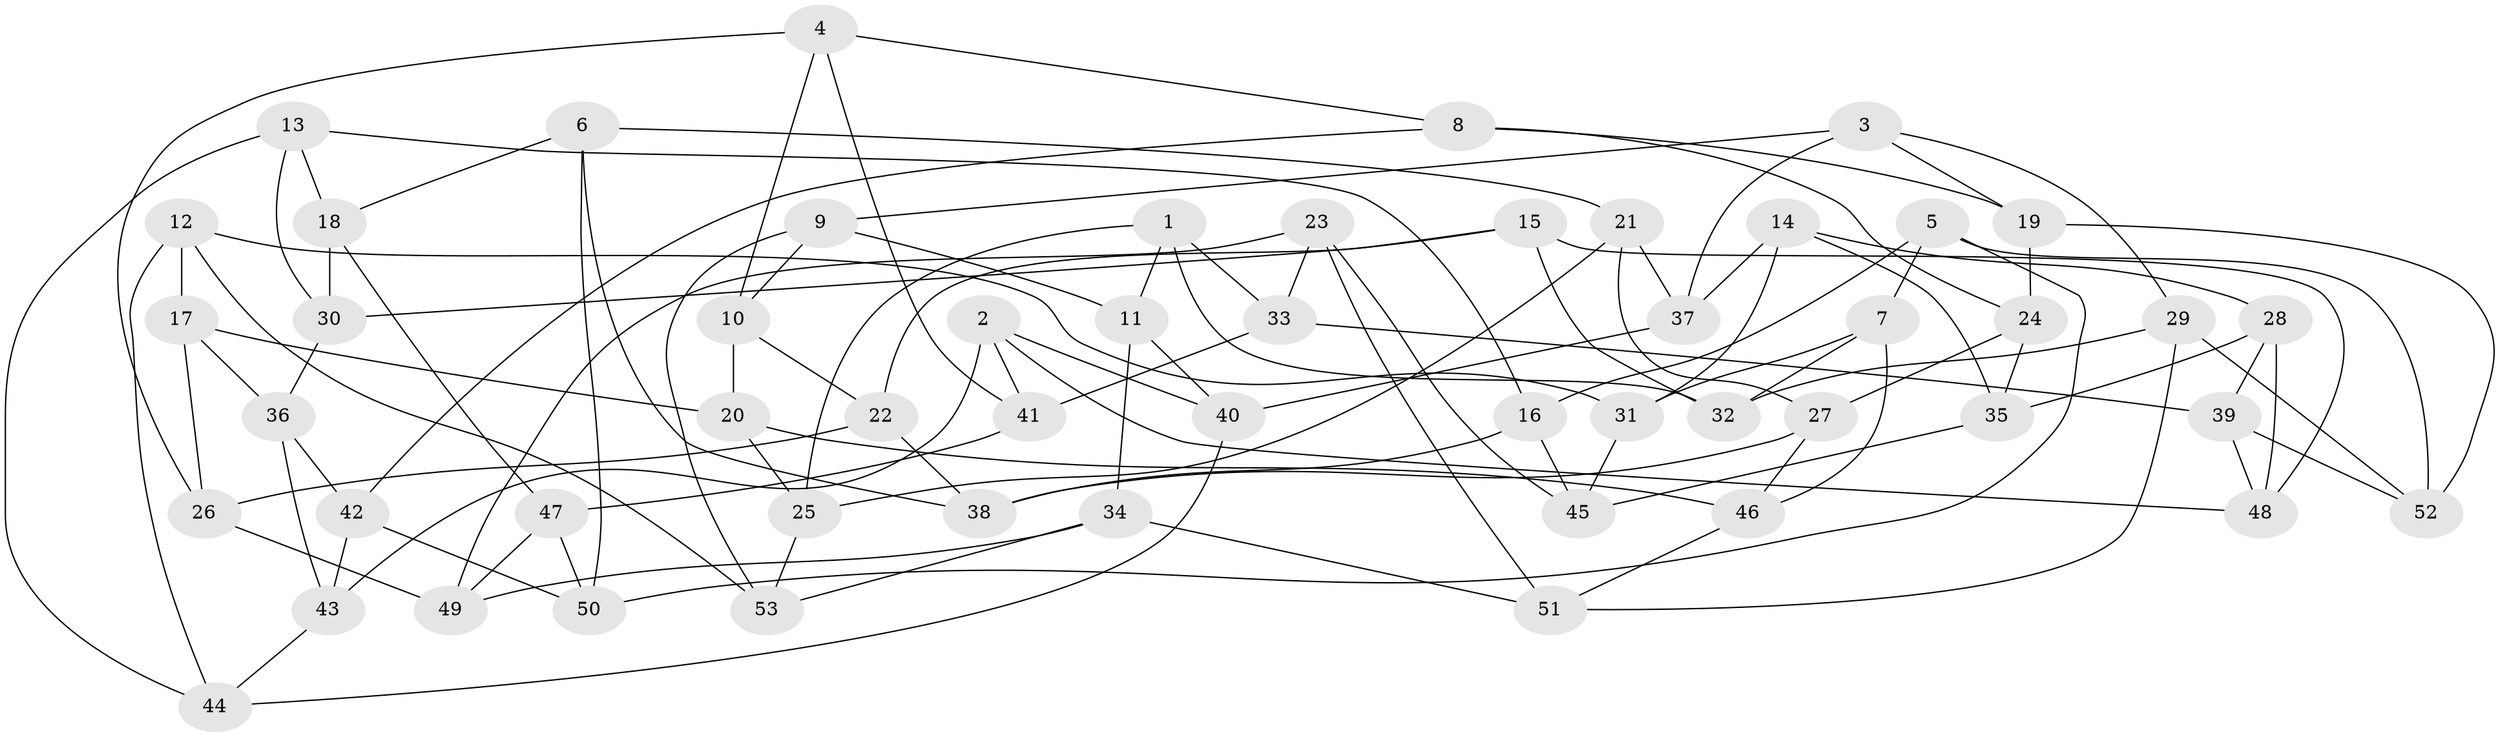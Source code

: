 // Generated by graph-tools (version 1.1) at 2025/16/03/09/25 04:16:42]
// undirected, 53 vertices, 106 edges
graph export_dot {
graph [start="1"]
  node [color=gray90,style=filled];
  1;
  2;
  3;
  4;
  5;
  6;
  7;
  8;
  9;
  10;
  11;
  12;
  13;
  14;
  15;
  16;
  17;
  18;
  19;
  20;
  21;
  22;
  23;
  24;
  25;
  26;
  27;
  28;
  29;
  30;
  31;
  32;
  33;
  34;
  35;
  36;
  37;
  38;
  39;
  40;
  41;
  42;
  43;
  44;
  45;
  46;
  47;
  48;
  49;
  50;
  51;
  52;
  53;
  1 -- 32;
  1 -- 33;
  1 -- 11;
  1 -- 25;
  2 -- 48;
  2 -- 43;
  2 -- 41;
  2 -- 40;
  3 -- 29;
  3 -- 37;
  3 -- 19;
  3 -- 9;
  4 -- 10;
  4 -- 41;
  4 -- 26;
  4 -- 8;
  5 -- 50;
  5 -- 7;
  5 -- 52;
  5 -- 16;
  6 -- 38;
  6 -- 18;
  6 -- 50;
  6 -- 21;
  7 -- 46;
  7 -- 32;
  7 -- 31;
  8 -- 42;
  8 -- 19;
  8 -- 24;
  9 -- 11;
  9 -- 10;
  9 -- 53;
  10 -- 22;
  10 -- 20;
  11 -- 34;
  11 -- 40;
  12 -- 31;
  12 -- 17;
  12 -- 53;
  12 -- 44;
  13 -- 30;
  13 -- 16;
  13 -- 18;
  13 -- 44;
  14 -- 35;
  14 -- 28;
  14 -- 37;
  14 -- 31;
  15 -- 22;
  15 -- 32;
  15 -- 48;
  15 -- 30;
  16 -- 45;
  16 -- 38;
  17 -- 36;
  17 -- 26;
  17 -- 20;
  18 -- 30;
  18 -- 47;
  19 -- 24;
  19 -- 52;
  20 -- 46;
  20 -- 25;
  21 -- 25;
  21 -- 27;
  21 -- 37;
  22 -- 38;
  22 -- 26;
  23 -- 33;
  23 -- 45;
  23 -- 49;
  23 -- 51;
  24 -- 27;
  24 -- 35;
  25 -- 53;
  26 -- 49;
  27 -- 46;
  27 -- 38;
  28 -- 35;
  28 -- 39;
  28 -- 48;
  29 -- 52;
  29 -- 32;
  29 -- 51;
  30 -- 36;
  31 -- 45;
  33 -- 39;
  33 -- 41;
  34 -- 49;
  34 -- 51;
  34 -- 53;
  35 -- 45;
  36 -- 43;
  36 -- 42;
  37 -- 40;
  39 -- 48;
  39 -- 52;
  40 -- 44;
  41 -- 47;
  42 -- 43;
  42 -- 50;
  43 -- 44;
  46 -- 51;
  47 -- 49;
  47 -- 50;
}
